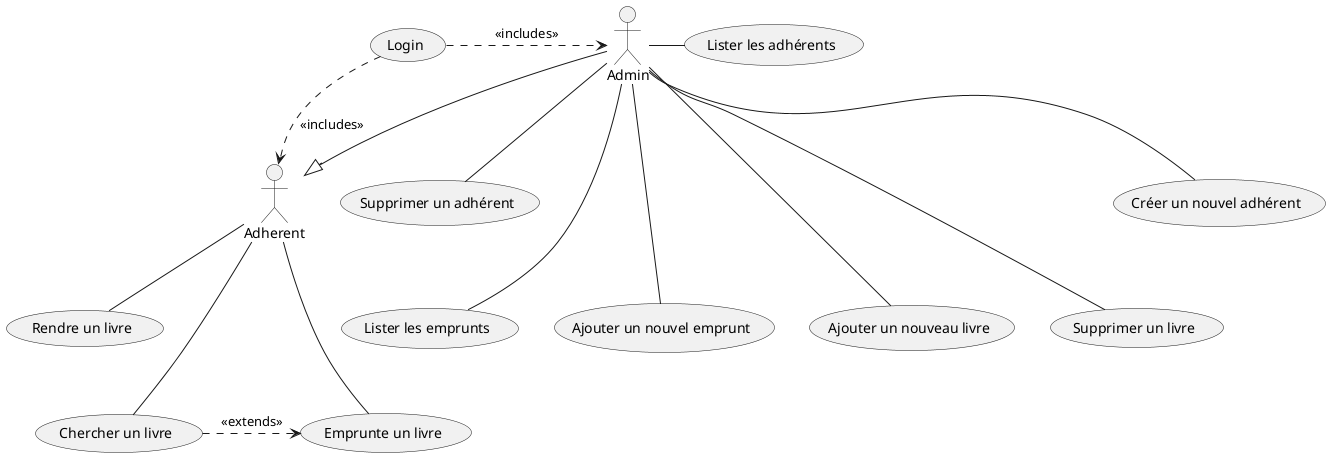 @startuml
'idea.partialRender
(Login) .> Adherent : <<includes>>
(Login) .> Admin : <<includes>>
Adherent -(Emprunte un livre)
Adherent -- (Rendre un livre)
Adherent --- (Chercher un livre)
(Chercher un livre) .> (Emprunte un livre) : <<extends>>
Admin - (Lister les adhérents)
Admin -- (Créer un nouvel adhérent)
Admin -- (Supprimer un adhérent)
Admin --- (Lister les emprunts)
Admin --- (Ajouter un nouvel emprunt)
Admin --- (Ajouter un nouveau livre)
Admin --- (Supprimer un livre)
Admin --|> Adherent


@enduml